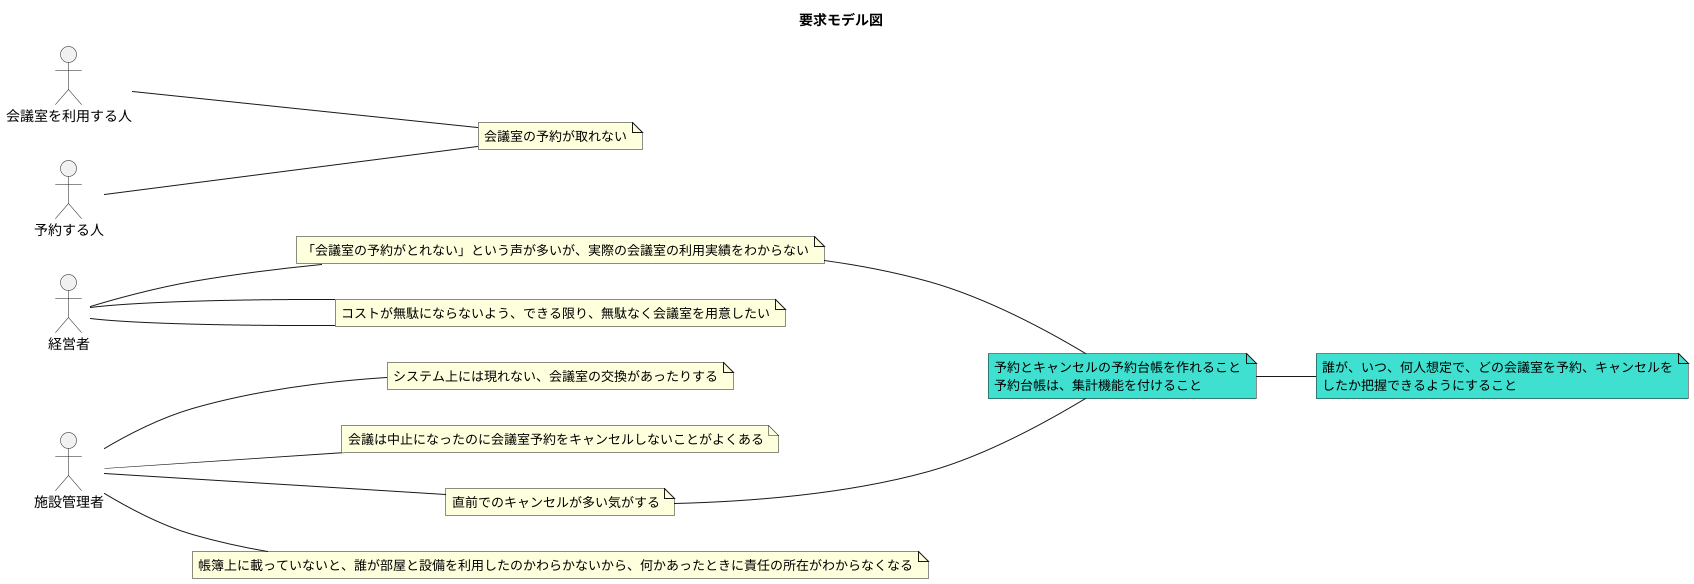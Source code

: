 
@startuml

title 要求モデル図

left to right direction

actor 経営者
actor 会議室を利用する人
actor 予約する人
actor 施設管理者

note "システム上には現れない、会議室の交換があったりする" as r1
note "会議は中止になったのに会議室予約をキャンセルしないことがよくある" as r2
note "「会議室の予約がとれない」という声が多いが、実際の会議室の利用実績をわからない" as r3
note "会議室の予約が取れない" as r5
note "直前でのキャンセルが多い気がする" as r4
note "コストが無駄にならないよう、できる限り、無駄なく会議室を用意したい" as r6
note "帳簿上に載っていないと、誰が部屋と設備を利用したのかわらかないから、何かあったときに責任の所在がわからなくなる" as r7

:施設管理者: -- r1
:施設管理者: -- r2
:施設管理者: -- r4
:施設管理者: -- r7

:経営者: -- r3
:経営者: -- r6
:経営者: -- r6

:予約する人: -- r5
:会議室を利用する人: -- r5

note as d1 #Turquoise
 予約とキャンセルの予約台帳を作れること
 予約台帳は、集計機能を付けること
end note

note as d2 #Turquoise
 誰が、いつ、何人想定で、どの会議室を予約、キャンセルを
 したか把握できるようにすること
end note

r3 -- d1
r4 -- d1
d1 -- d2


@enduml

集計をしたい
なんとなく、把握したい
それはわかるが、